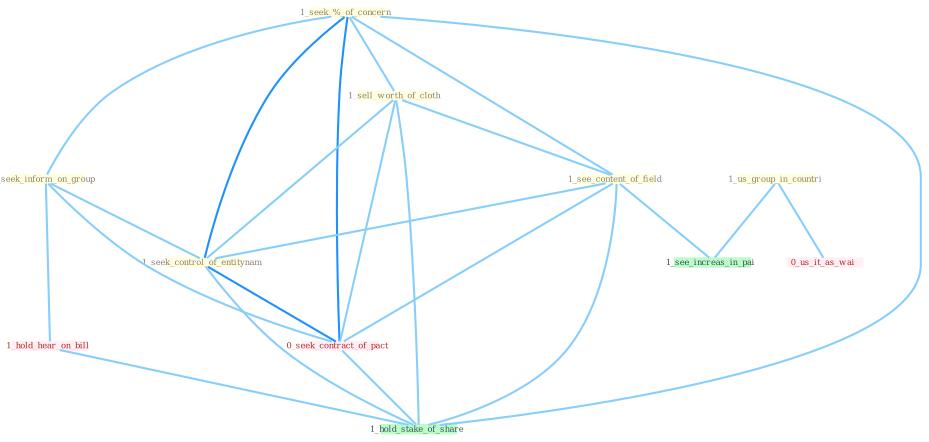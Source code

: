Graph G{ 
    node
    [shape=polygon,style=filled,width=.5,height=.06,color="#BDFCC9",fixedsize=true,fontsize=4,
    fontcolor="#2f4f4f"];
    {node
    [color="#ffffe0", fontcolor="#8b7d6b"] "1_seek_%_of_concern " "1_sell_worth_of_cloth " "1_see_content_of_field " "0_seek_inform_on_group " "1_seek_control_of_entitynam " "1_us_group_in_countri "}
{node [color="#fff0f5", fontcolor="#b22222"] "0_seek_contract_of_pact " "0_us_it_as_wai " "1_hold_hear_on_bill "}
edge [color="#B0E2FF"];

	"1_seek_%_of_concern " -- "1_sell_worth_of_cloth " [w="1", color="#87cefa" ];
	"1_seek_%_of_concern " -- "1_see_content_of_field " [w="1", color="#87cefa" ];
	"1_seek_%_of_concern " -- "0_seek_inform_on_group " [w="1", color="#87cefa" ];
	"1_seek_%_of_concern " -- "1_seek_control_of_entitynam " [w="2", color="#1e90ff" , len=0.8];
	"1_seek_%_of_concern " -- "0_seek_contract_of_pact " [w="2", color="#1e90ff" , len=0.8];
	"1_seek_%_of_concern " -- "1_hold_stake_of_share " [w="1", color="#87cefa" ];
	"1_sell_worth_of_cloth " -- "1_see_content_of_field " [w="1", color="#87cefa" ];
	"1_sell_worth_of_cloth " -- "1_seek_control_of_entitynam " [w="1", color="#87cefa" ];
	"1_sell_worth_of_cloth " -- "0_seek_contract_of_pact " [w="1", color="#87cefa" ];
	"1_sell_worth_of_cloth " -- "1_hold_stake_of_share " [w="1", color="#87cefa" ];
	"1_see_content_of_field " -- "1_seek_control_of_entitynam " [w="1", color="#87cefa" ];
	"1_see_content_of_field " -- "0_seek_contract_of_pact " [w="1", color="#87cefa" ];
	"1_see_content_of_field " -- "1_see_increas_in_pai " [w="1", color="#87cefa" ];
	"1_see_content_of_field " -- "1_hold_stake_of_share " [w="1", color="#87cefa" ];
	"0_seek_inform_on_group " -- "1_seek_control_of_entitynam " [w="1", color="#87cefa" ];
	"0_seek_inform_on_group " -- "0_seek_contract_of_pact " [w="1", color="#87cefa" ];
	"0_seek_inform_on_group " -- "1_hold_hear_on_bill " [w="1", color="#87cefa" ];
	"1_seek_control_of_entitynam " -- "0_seek_contract_of_pact " [w="2", color="#1e90ff" , len=0.8];
	"1_seek_control_of_entitynam " -- "1_hold_stake_of_share " [w="1", color="#87cefa" ];
	"1_us_group_in_countri " -- "0_us_it_as_wai " [w="1", color="#87cefa" ];
	"1_us_group_in_countri " -- "1_see_increas_in_pai " [w="1", color="#87cefa" ];
	"0_seek_contract_of_pact " -- "1_hold_stake_of_share " [w="1", color="#87cefa" ];
	"1_hold_hear_on_bill " -- "1_hold_stake_of_share " [w="1", color="#87cefa" ];
}